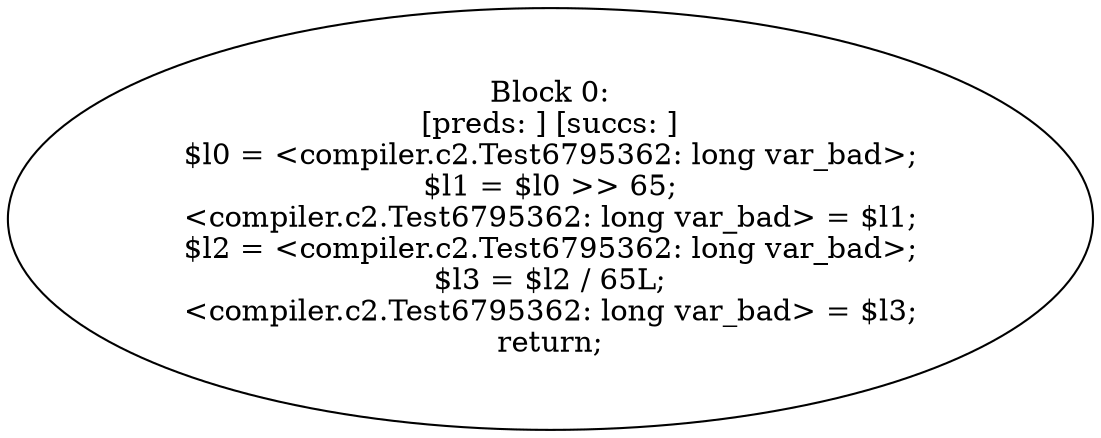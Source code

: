 digraph "unitGraph" {
    "Block 0:
[preds: ] [succs: ]
$l0 = <compiler.c2.Test6795362: long var_bad>;
$l1 = $l0 >> 65;
<compiler.c2.Test6795362: long var_bad> = $l1;
$l2 = <compiler.c2.Test6795362: long var_bad>;
$l3 = $l2 / 65L;
<compiler.c2.Test6795362: long var_bad> = $l3;
return;
"
}

